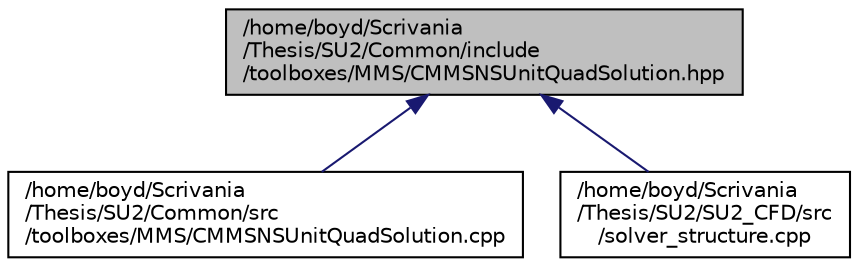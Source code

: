 digraph "/home/boyd/Scrivania/Thesis/SU2/Common/include/toolboxes/MMS/CMMSNSUnitQuadSolution.hpp"
{
  edge [fontname="Helvetica",fontsize="10",labelfontname="Helvetica",labelfontsize="10"];
  node [fontname="Helvetica",fontsize="10",shape=record];
  Node30 [label="/home/boyd/Scrivania\l/Thesis/SU2/Common/include\l/toolboxes/MMS/CMMSNSUnitQuadSolution.hpp",height=0.2,width=0.4,color="black", fillcolor="grey75", style="filled", fontcolor="black"];
  Node30 -> Node31 [dir="back",color="midnightblue",fontsize="10",style="solid",fontname="Helvetica"];
  Node31 [label="/home/boyd/Scrivania\l/Thesis/SU2/Common/src\l/toolboxes/MMS/CMMSNSUnitQuadSolution.cpp",height=0.2,width=0.4,color="black", fillcolor="white", style="filled",URL="$_c_m_m_s_n_s_unit_quad_solution_8cpp.html",tooltip="Implementations of the member functions of CMMSNSUnitQuadSolution. "];
  Node30 -> Node32 [dir="back",color="midnightblue",fontsize="10",style="solid",fontname="Helvetica"];
  Node32 [label="/home/boyd/Scrivania\l/Thesis/SU2/SU2_CFD/src\l/solver_structure.cpp",height=0.2,width=0.4,color="black", fillcolor="white", style="filled",URL="$solver__structure_8cpp.html",tooltip="Main subroutines for solving primal and adjoint problems. "];
}

